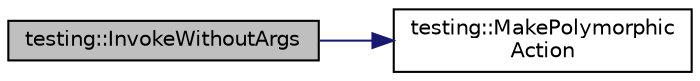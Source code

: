 digraph "testing::InvokeWithoutArgs"
{
  edge [fontname="Helvetica",fontsize="10",labelfontname="Helvetica",labelfontsize="10"];
  node [fontname="Helvetica",fontsize="10",shape=record];
  rankdir="LR";
  Node1004 [label="testing::InvokeWithoutArgs",height=0.2,width=0.4,color="black", fillcolor="grey75", style="filled", fontcolor="black"];
  Node1004 -> Node1005 [color="midnightblue",fontsize="10",style="solid",fontname="Helvetica"];
  Node1005 [label="testing::MakePolymorphic\lAction",height=0.2,width=0.4,color="black", fillcolor="white", style="filled",URL="$d0/d75/namespacetesting.html#a36bd06c5ea972c6df0bd9f40a7a94c65"];
}
